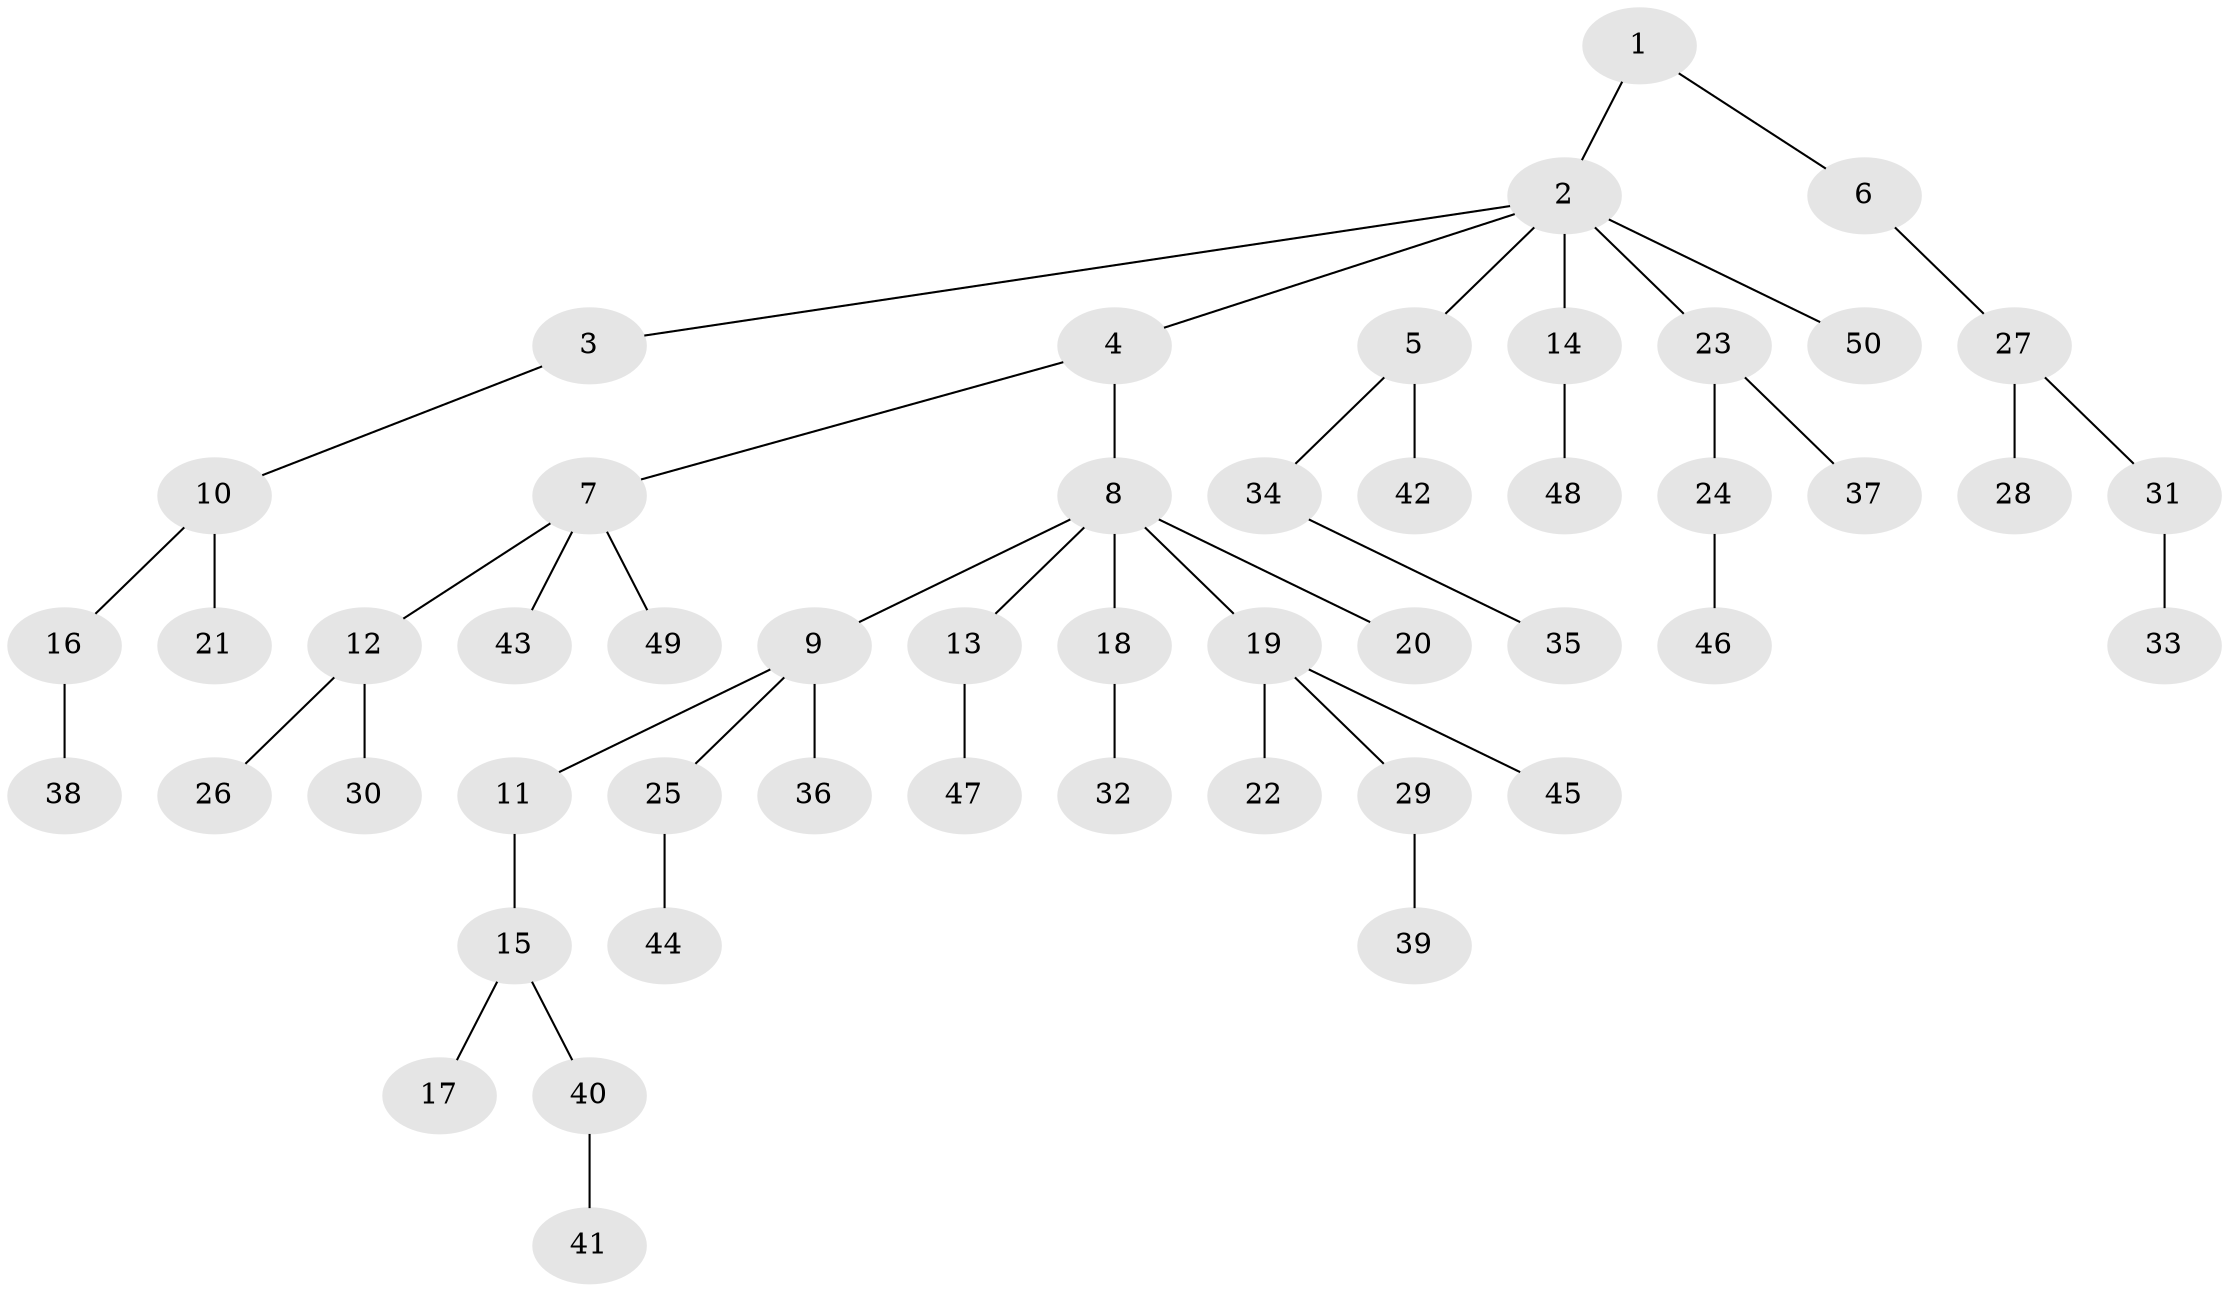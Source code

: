 // Generated by graph-tools (version 1.1) at 2025/53/03/09/25 04:53:42]
// undirected, 50 vertices, 49 edges
graph export_dot {
graph [start="1"]
  node [color=gray90,style=filled];
  1;
  2;
  3;
  4;
  5;
  6;
  7;
  8;
  9;
  10;
  11;
  12;
  13;
  14;
  15;
  16;
  17;
  18;
  19;
  20;
  21;
  22;
  23;
  24;
  25;
  26;
  27;
  28;
  29;
  30;
  31;
  32;
  33;
  34;
  35;
  36;
  37;
  38;
  39;
  40;
  41;
  42;
  43;
  44;
  45;
  46;
  47;
  48;
  49;
  50;
  1 -- 2;
  1 -- 6;
  2 -- 3;
  2 -- 4;
  2 -- 5;
  2 -- 14;
  2 -- 23;
  2 -- 50;
  3 -- 10;
  4 -- 7;
  4 -- 8;
  5 -- 34;
  5 -- 42;
  6 -- 27;
  7 -- 12;
  7 -- 43;
  7 -- 49;
  8 -- 9;
  8 -- 13;
  8 -- 18;
  8 -- 19;
  8 -- 20;
  9 -- 11;
  9 -- 25;
  9 -- 36;
  10 -- 16;
  10 -- 21;
  11 -- 15;
  12 -- 26;
  12 -- 30;
  13 -- 47;
  14 -- 48;
  15 -- 17;
  15 -- 40;
  16 -- 38;
  18 -- 32;
  19 -- 22;
  19 -- 29;
  19 -- 45;
  23 -- 24;
  23 -- 37;
  24 -- 46;
  25 -- 44;
  27 -- 28;
  27 -- 31;
  29 -- 39;
  31 -- 33;
  34 -- 35;
  40 -- 41;
}
